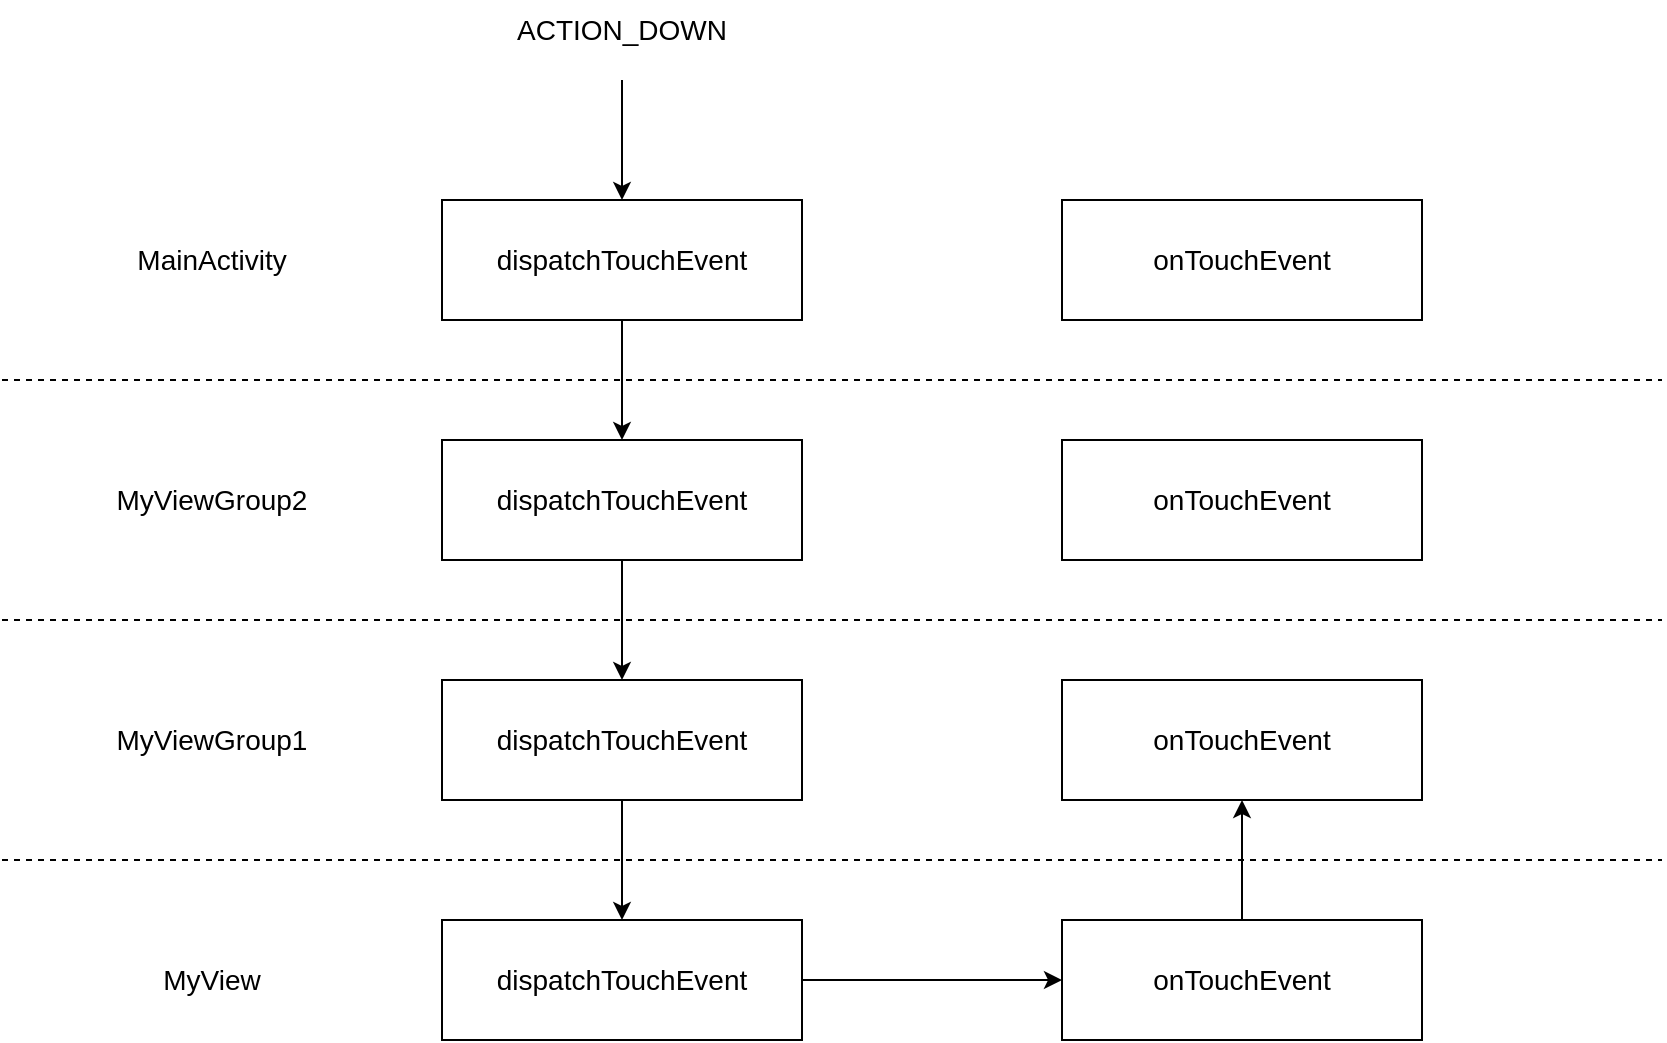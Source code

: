 <mxfile version="20.6.2" type="device"><diagram id="cjnYOt9zEhIVLolNWVA8" name="第 1 页"><mxGraphModel dx="943" dy="558" grid="1" gridSize="10" guides="1" tooltips="1" connect="1" arrows="1" fold="1" page="1" pageScale="1" pageWidth="827" pageHeight="1169" math="0" shadow="0"><root><mxCell id="0"/><mxCell id="1" parent="0"/><mxCell id="H1_OV1JFzjUaHNGhV0Ob-1" style="edgeStyle=orthogonalEdgeStyle;rounded=0;orthogonalLoop=1;jettySize=auto;html=1;exitX=0.5;exitY=1;exitDx=0;exitDy=0;entryX=0.5;entryY=0;entryDx=0;entryDy=0;" parent="1" source="BhbTwz_tKM_GwKJJgFK0-1" target="BhbTwz_tKM_GwKJJgFK0-4" edge="1"><mxGeometry relative="1" as="geometry"/></mxCell><mxCell id="BhbTwz_tKM_GwKJJgFK0-1" value="dispatchTouchEvent" style="rounded=0;whiteSpace=wrap;html=1;fontSize=14;" parent="1" vertex="1"><mxGeometry x="320" y="260" width="180" height="60" as="geometry"/></mxCell><mxCell id="BhbTwz_tKM_GwKJJgFK0-2" value="" style="endArrow=classic;html=1;rounded=0;entryX=0.5;entryY=0;entryDx=0;entryDy=0;fontSize=14;" parent="1" target="BhbTwz_tKM_GwKJJgFK0-1" edge="1"><mxGeometry width="50" height="50" relative="1" as="geometry"><mxPoint x="410" y="200" as="sourcePoint"/><mxPoint x="690" y="270" as="targetPoint"/></mxGeometry></mxCell><mxCell id="BhbTwz_tKM_GwKJJgFK0-3" value="ACTION_DOWN" style="text;html=1;strokeColor=none;fillColor=none;align=center;verticalAlign=middle;whiteSpace=wrap;rounded=0;fontSize=14;" parent="1" vertex="1"><mxGeometry x="335" y="160" width="150" height="30" as="geometry"/></mxCell><mxCell id="H1_OV1JFzjUaHNGhV0Ob-2" style="edgeStyle=orthogonalEdgeStyle;rounded=0;orthogonalLoop=1;jettySize=auto;html=1;exitX=0.5;exitY=1;exitDx=0;exitDy=0;entryX=0.5;entryY=0;entryDx=0;entryDy=0;" parent="1" source="BhbTwz_tKM_GwKJJgFK0-4" target="BhbTwz_tKM_GwKJJgFK0-6" edge="1"><mxGeometry relative="1" as="geometry"/></mxCell><mxCell id="BhbTwz_tKM_GwKJJgFK0-4" value="dispatchTouchEvent" style="rounded=0;whiteSpace=wrap;html=1;fontSize=14;" parent="1" vertex="1"><mxGeometry x="320" y="380" width="180" height="60" as="geometry"/></mxCell><mxCell id="H1_OV1JFzjUaHNGhV0Ob-3" style="edgeStyle=orthogonalEdgeStyle;rounded=0;orthogonalLoop=1;jettySize=auto;html=1;exitX=0.5;exitY=1;exitDx=0;exitDy=0;entryX=0.5;entryY=0;entryDx=0;entryDy=0;" parent="1" source="BhbTwz_tKM_GwKJJgFK0-6" target="BhbTwz_tKM_GwKJJgFK0-9" edge="1"><mxGeometry relative="1" as="geometry"/></mxCell><mxCell id="BhbTwz_tKM_GwKJJgFK0-6" value="dispatchTouchEvent" style="rounded=0;whiteSpace=wrap;html=1;fontSize=14;" parent="1" vertex="1"><mxGeometry x="320" y="500" width="180" height="60" as="geometry"/></mxCell><mxCell id="H1_OV1JFzjUaHNGhV0Ob-4" style="edgeStyle=orthogonalEdgeStyle;rounded=0;orthogonalLoop=1;jettySize=auto;html=1;exitX=1;exitY=0.5;exitDx=0;exitDy=0;entryX=0;entryY=0.5;entryDx=0;entryDy=0;" parent="1" source="BhbTwz_tKM_GwKJJgFK0-9" target="BhbTwz_tKM_GwKJJgFK0-11" edge="1"><mxGeometry relative="1" as="geometry"/></mxCell><mxCell id="BhbTwz_tKM_GwKJJgFK0-9" value="dispatchTouchEvent" style="rounded=0;whiteSpace=wrap;html=1;fontSize=14;" parent="1" vertex="1"><mxGeometry x="320" y="620" width="180" height="60" as="geometry"/></mxCell><mxCell id="H1_OV1JFzjUaHNGhV0Ob-5" style="edgeStyle=orthogonalEdgeStyle;rounded=0;orthogonalLoop=1;jettySize=auto;html=1;exitX=0.5;exitY=0;exitDx=0;exitDy=0;entryX=0.5;entryY=1;entryDx=0;entryDy=0;" parent="1" source="BhbTwz_tKM_GwKJJgFK0-11" target="BhbTwz_tKM_GwKJJgFK0-14" edge="1"><mxGeometry relative="1" as="geometry"/></mxCell><mxCell id="BhbTwz_tKM_GwKJJgFK0-11" value="onTouchEvent" style="rounded=0;whiteSpace=wrap;html=1;fontSize=14;" parent="1" vertex="1"><mxGeometry x="630" y="620" width="180" height="60" as="geometry"/></mxCell><mxCell id="BhbTwz_tKM_GwKJJgFK0-14" value="onTouchEvent" style="rounded=0;whiteSpace=wrap;html=1;fontSize=14;" parent="1" vertex="1"><mxGeometry x="630" y="500" width="180" height="60" as="geometry"/></mxCell><mxCell id="BhbTwz_tKM_GwKJJgFK0-16" value="onTouchEvent" style="rounded=0;whiteSpace=wrap;html=1;fontSize=14;" parent="1" vertex="1"><mxGeometry x="630" y="380" width="180" height="60" as="geometry"/></mxCell><mxCell id="BhbTwz_tKM_GwKJJgFK0-17" value="onTouchEvent" style="rounded=0;whiteSpace=wrap;html=1;fontSize=14;" parent="1" vertex="1"><mxGeometry x="630" y="260" width="180" height="60" as="geometry"/></mxCell><mxCell id="BhbTwz_tKM_GwKJJgFK0-18" value="" style="endArrow=none;dashed=1;html=1;rounded=0;fontSize=14;" parent="1" edge="1"><mxGeometry width="50" height="50" relative="1" as="geometry"><mxPoint x="100" y="350" as="sourcePoint"/><mxPoint x="930" y="350" as="targetPoint"/></mxGeometry></mxCell><mxCell id="BhbTwz_tKM_GwKJJgFK0-19" value="MainActivity" style="text;html=1;strokeColor=none;fillColor=none;align=center;verticalAlign=middle;whiteSpace=wrap;rounded=0;fontSize=14;" parent="1" vertex="1"><mxGeometry x="130" y="275" width="150" height="30" as="geometry"/></mxCell><mxCell id="BhbTwz_tKM_GwKJJgFK0-20" value="" style="endArrow=none;dashed=1;html=1;rounded=0;fontSize=14;" parent="1" edge="1"><mxGeometry width="50" height="50" relative="1" as="geometry"><mxPoint x="100" y="470" as="sourcePoint"/><mxPoint x="930" y="470" as="targetPoint"/></mxGeometry></mxCell><mxCell id="BhbTwz_tKM_GwKJJgFK0-21" value="" style="endArrow=none;dashed=1;html=1;rounded=0;fontSize=14;" parent="1" edge="1"><mxGeometry width="50" height="50" relative="1" as="geometry"><mxPoint x="100" y="590" as="sourcePoint"/><mxPoint x="930" y="590" as="targetPoint"/></mxGeometry></mxCell><mxCell id="BhbTwz_tKM_GwKJJgFK0-22" value="MyViewGroup2" style="text;html=1;strokeColor=none;fillColor=none;align=center;verticalAlign=middle;whiteSpace=wrap;rounded=0;fontSize=14;" parent="1" vertex="1"><mxGeometry x="130" y="395" width="150" height="30" as="geometry"/></mxCell><mxCell id="BhbTwz_tKM_GwKJJgFK0-23" value="MyViewGroup1" style="text;html=1;strokeColor=none;fillColor=none;align=center;verticalAlign=middle;whiteSpace=wrap;rounded=0;fontSize=14;" parent="1" vertex="1"><mxGeometry x="130" y="515" width="150" height="30" as="geometry"/></mxCell><mxCell id="BhbTwz_tKM_GwKJJgFK0-24" value="MyView" style="text;html=1;strokeColor=none;fillColor=none;align=center;verticalAlign=middle;whiteSpace=wrap;rounded=0;fontSize=14;" parent="1" vertex="1"><mxGeometry x="130" y="635" width="150" height="30" as="geometry"/></mxCell></root></mxGraphModel></diagram></mxfile>